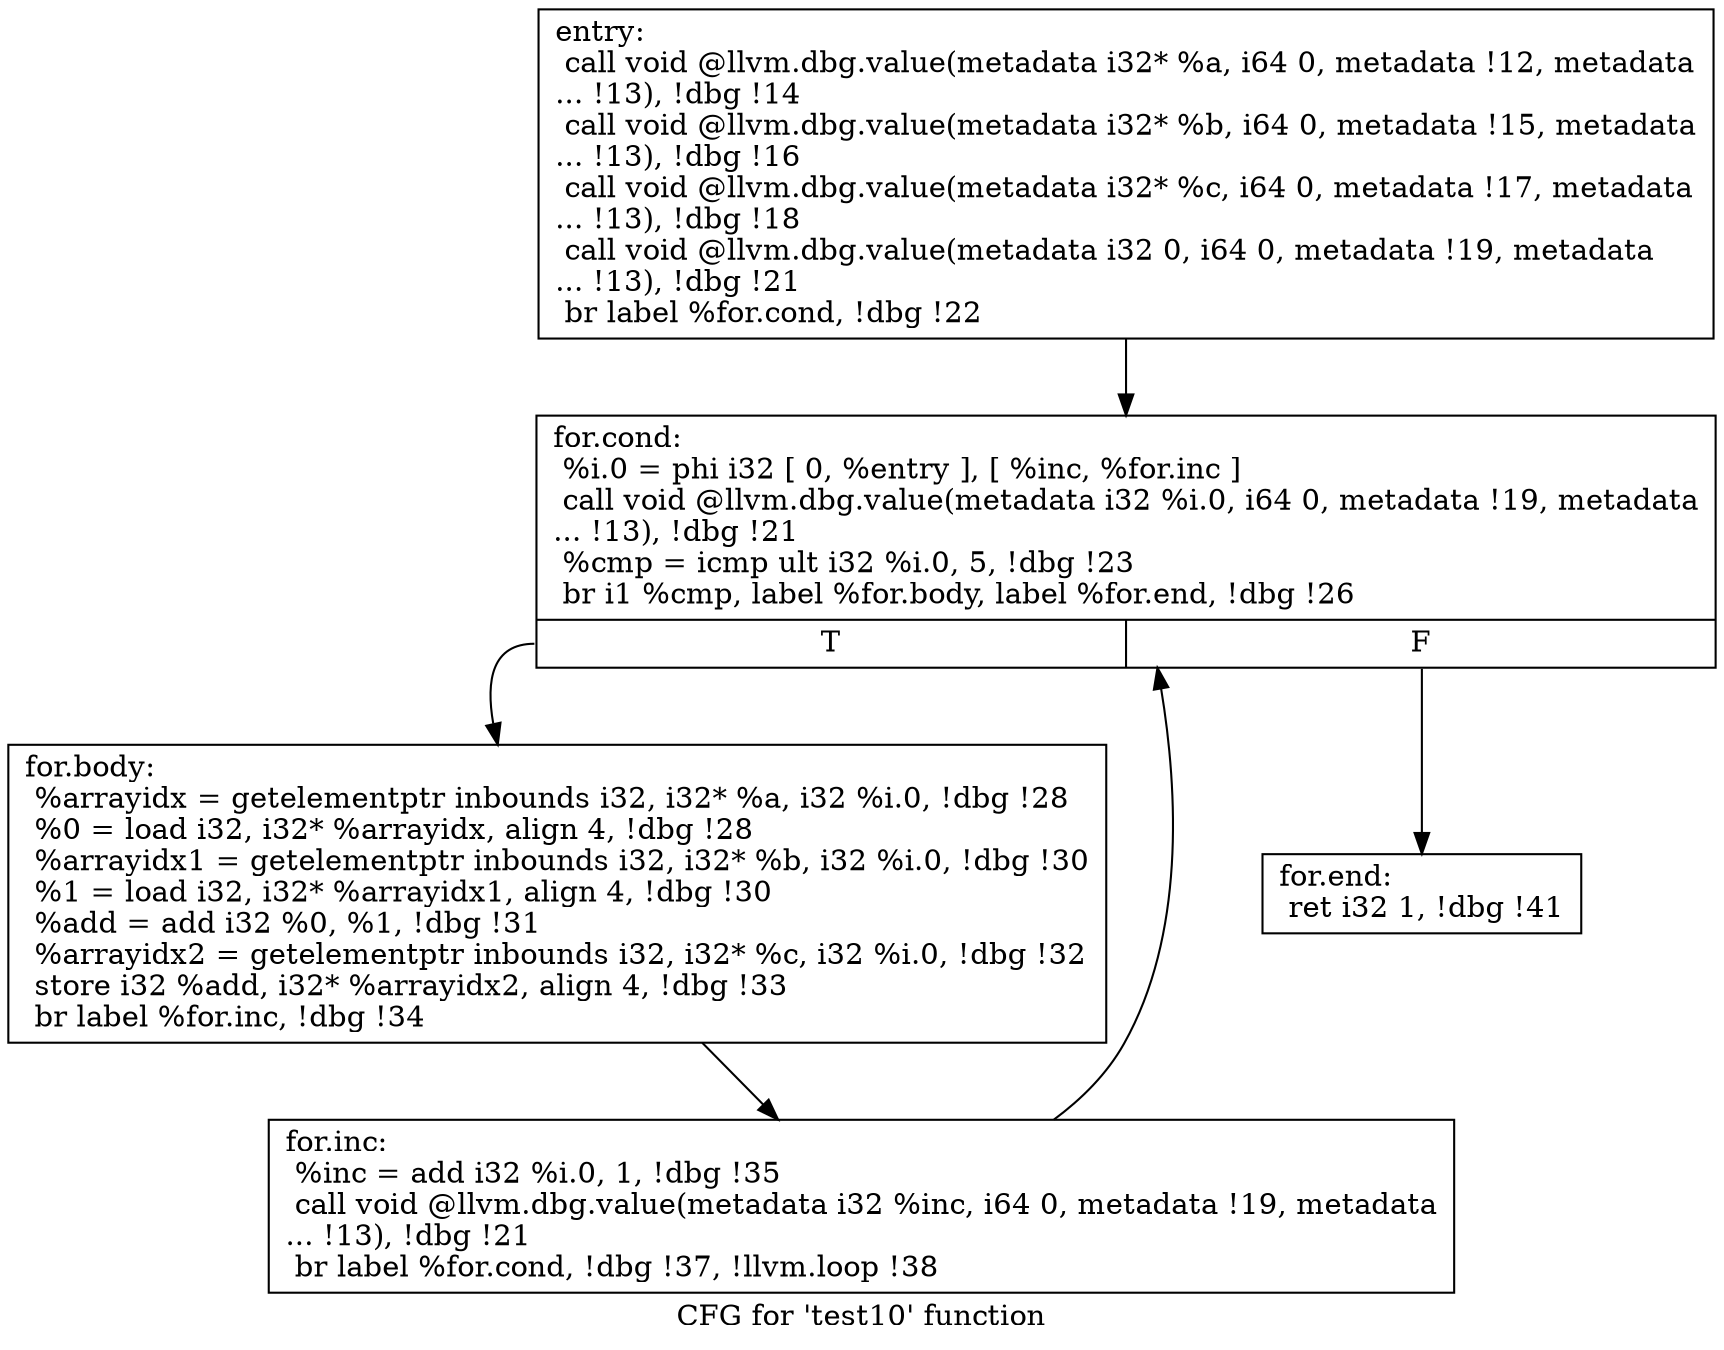 digraph "CFG for 'test10' function" {
	label="CFG for 'test10' function";

	Node0x5d67500 [shape=record,label="{entry:\l  call void @llvm.dbg.value(metadata i32* %a, i64 0, metadata !12, metadata\l... !13), !dbg !14\l  call void @llvm.dbg.value(metadata i32* %b, i64 0, metadata !15, metadata\l... !13), !dbg !16\l  call void @llvm.dbg.value(metadata i32* %c, i64 0, metadata !17, metadata\l... !13), !dbg !18\l  call void @llvm.dbg.value(metadata i32 0, i64 0, metadata !19, metadata\l... !13), !dbg !21\l  br label %for.cond, !dbg !22\l}"];
	Node0x5d67500 -> Node0x5d69db0;
	Node0x5d69db0 [shape=record,label="{for.cond:                                         \l  %i.0 = phi i32 [ 0, %entry ], [ %inc, %for.inc ]\l  call void @llvm.dbg.value(metadata i32 %i.0, i64 0, metadata !19, metadata\l... !13), !dbg !21\l  %cmp = icmp ult i32 %i.0, 5, !dbg !23\l  br i1 %cmp, label %for.body, label %for.end, !dbg !26\l|{<s0>T|<s1>F}}"];
	Node0x5d69db0:s0 -> Node0x5d6a2f0;
	Node0x5d69db0:s1 -> Node0x5d6a3a0;
	Node0x5d6a2f0 [shape=record,label="{for.body:                                         \l  %arrayidx = getelementptr inbounds i32, i32* %a, i32 %i.0, !dbg !28\l  %0 = load i32, i32* %arrayidx, align 4, !dbg !28\l  %arrayidx1 = getelementptr inbounds i32, i32* %b, i32 %i.0, !dbg !30\l  %1 = load i32, i32* %arrayidx1, align 4, !dbg !30\l  %add = add i32 %0, %1, !dbg !31\l  %arrayidx2 = getelementptr inbounds i32, i32* %c, i32 %i.0, !dbg !32\l  store i32 %add, i32* %arrayidx2, align 4, !dbg !33\l  br label %for.inc, !dbg !34\l}"];
	Node0x5d6a2f0 -> Node0x5d871b0;
	Node0x5d871b0 [shape=record,label="{for.inc:                                          \l  %inc = add i32 %i.0, 1, !dbg !35\l  call void @llvm.dbg.value(metadata i32 %inc, i64 0, metadata !19, metadata\l... !13), !dbg !21\l  br label %for.cond, !dbg !37, !llvm.loop !38\l}"];
	Node0x5d871b0 -> Node0x5d69db0;
	Node0x5d6a3a0 [shape=record,label="{for.end:                                          \l  ret i32 1, !dbg !41\l}"];
}
